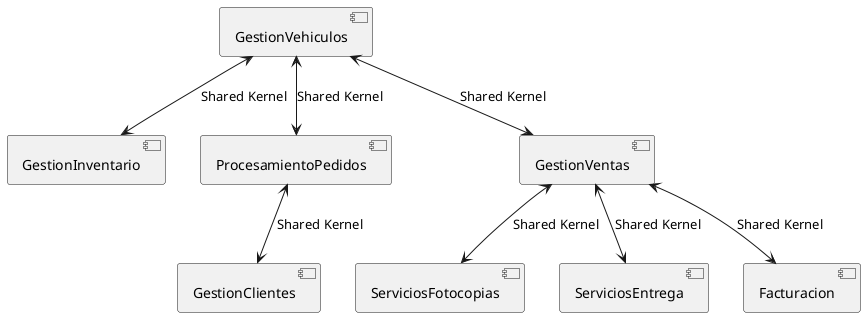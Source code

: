 @startuml

skinparam componentStyle uml2

component [GestionVehiculos]
component [GestionInventario]
component [ServiciosFotocopias]
component [ProcesamientoPedidos]
component [GestionClientes]
component [ServiciosEntrega]
component [GestionVentas]
component [Facturacion]

[GestionVehiculos]<-->[GestionInventario] : Shared Kernel

[GestionVehiculos]<-->[ProcesamientoPedidos] : Shared Kernel

[GestionVehiculos]<-->[GestionVentas] : Shared Kernel

[ProcesamientoPedidos]<-->[GestionClientes] : Shared Kernel

[GestionVentas]<-->[ServiciosFotocopias] : Shared Kernel

[GestionVentas]<-->[ServiciosEntrega] : Shared Kernel

[GestionVentas]<-->[Facturacion] : Shared Kernel



@enduml
